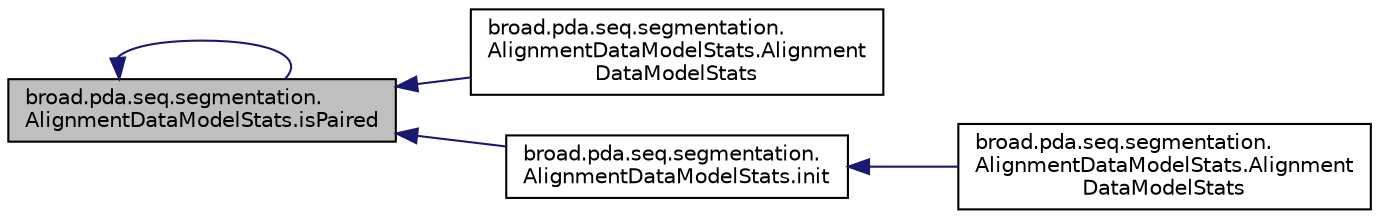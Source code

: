 digraph "broad.pda.seq.segmentation.AlignmentDataModelStats.isPaired"
{
  edge [fontname="Helvetica",fontsize="10",labelfontname="Helvetica",labelfontsize="10"];
  node [fontname="Helvetica",fontsize="10",shape=record];
  rankdir="LR";
  Node1 [label="broad.pda.seq.segmentation.\lAlignmentDataModelStats.isPaired",height=0.2,width=0.4,color="black", fillcolor="grey75", style="filled" fontcolor="black"];
  Node1 -> Node2 [dir="back",color="midnightblue",fontsize="10",style="solid",fontname="Helvetica"];
  Node2 [label="broad.pda.seq.segmentation.\lAlignmentDataModelStats.Alignment\lDataModelStats",height=0.2,width=0.4,color="black", fillcolor="white", style="filled",URL="$classbroad_1_1pda_1_1seq_1_1segmentation_1_1_alignment_data_model_stats.html#a451a71210dec6580faa5c58a9475b42b"];
  Node1 -> Node3 [dir="back",color="midnightblue",fontsize="10",style="solid",fontname="Helvetica"];
  Node3 [label="broad.pda.seq.segmentation.\lAlignmentDataModelStats.init",height=0.2,width=0.4,color="black", fillcolor="white", style="filled",URL="$classbroad_1_1pda_1_1seq_1_1segmentation_1_1_alignment_data_model_stats.html#ac7e9c50f5dfa84a373dc108974fc517d"];
  Node3 -> Node4 [dir="back",color="midnightblue",fontsize="10",style="solid",fontname="Helvetica"];
  Node4 [label="broad.pda.seq.segmentation.\lAlignmentDataModelStats.Alignment\lDataModelStats",height=0.2,width=0.4,color="black", fillcolor="white", style="filled",URL="$classbroad_1_1pda_1_1seq_1_1segmentation_1_1_alignment_data_model_stats.html#a339b5c765b58d74236c8a9d0d0fd4e02"];
  Node1 -> Node1 [dir="back",color="midnightblue",fontsize="10",style="solid",fontname="Helvetica"];
}
